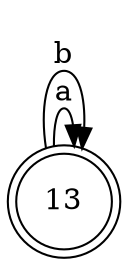 digraph automata1 {
	rankdir=LR
	13 [label=13 shape=doublecircle]
	13 -> 13 [label=a]
	13 -> 13 [label=b]
}
